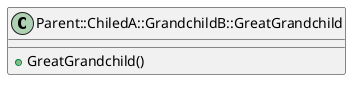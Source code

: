 @startuml Parent::ChiledA::GrandchildB::GreatGrandchild
class Parent::ChiledA::GrandchildB::GreatGrandchild  {
    + GreatGrandchild()
}
@enduml